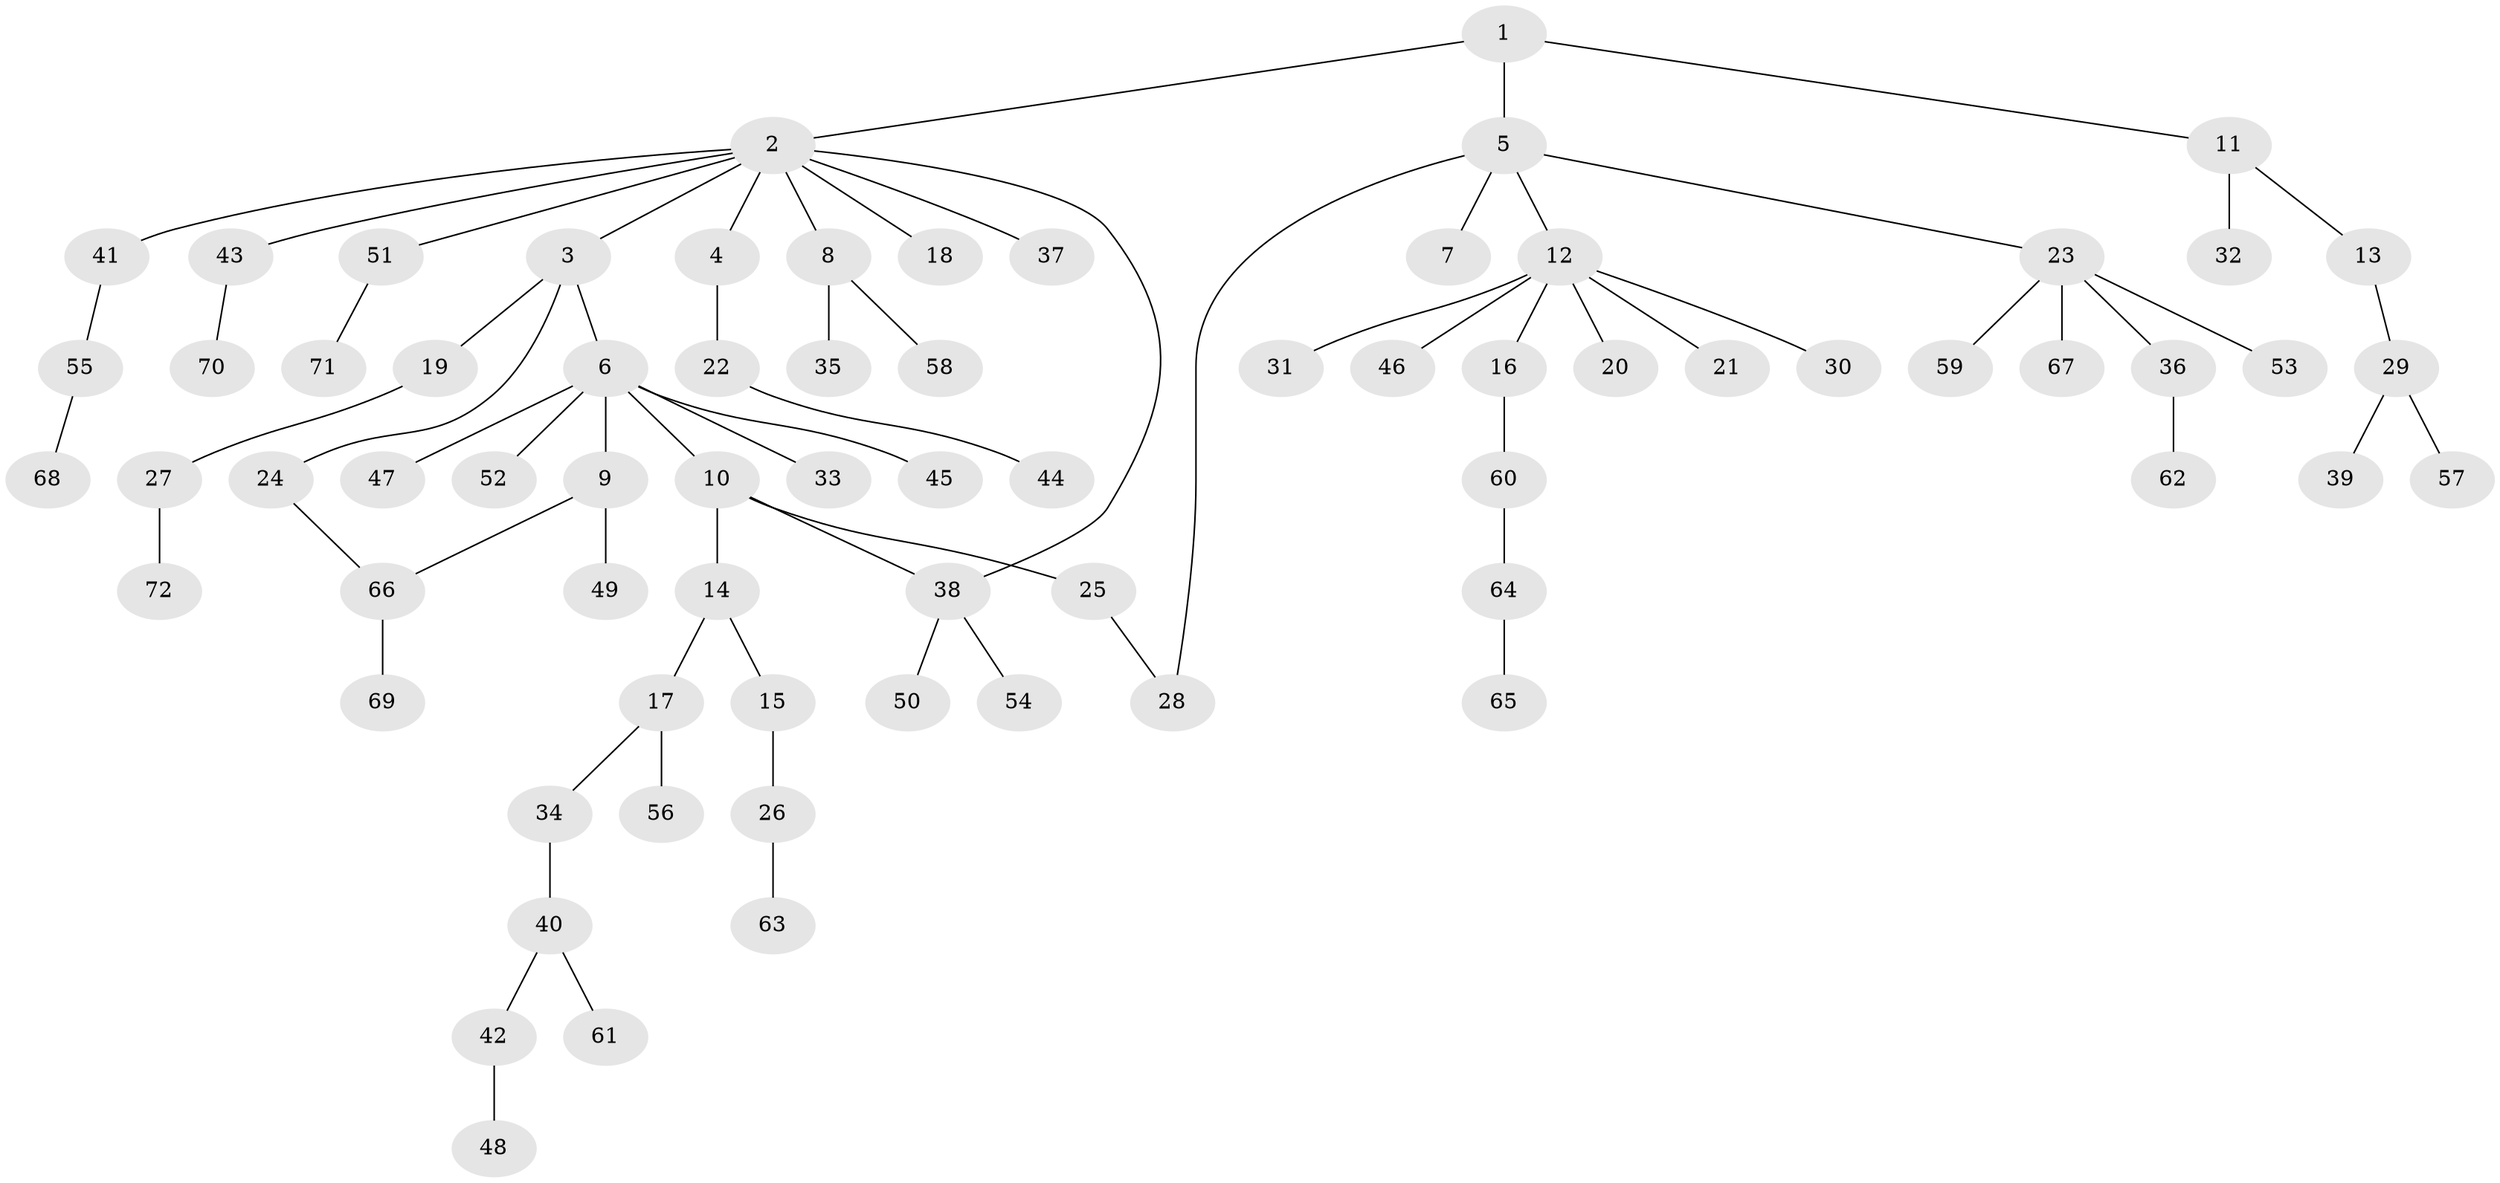 // coarse degree distribution, {1: 0.6388888888888888, 7: 0.027777777777777776, 9: 0.027777777777777776, 11: 0.027777777777777776, 2: 0.2222222222222222, 3: 0.027777777777777776, 5: 0.027777777777777776}
// Generated by graph-tools (version 1.1) at 2025/45/03/04/25 21:45:06]
// undirected, 72 vertices, 74 edges
graph export_dot {
graph [start="1"]
  node [color=gray90,style=filled];
  1;
  2;
  3;
  4;
  5;
  6;
  7;
  8;
  9;
  10;
  11;
  12;
  13;
  14;
  15;
  16;
  17;
  18;
  19;
  20;
  21;
  22;
  23;
  24;
  25;
  26;
  27;
  28;
  29;
  30;
  31;
  32;
  33;
  34;
  35;
  36;
  37;
  38;
  39;
  40;
  41;
  42;
  43;
  44;
  45;
  46;
  47;
  48;
  49;
  50;
  51;
  52;
  53;
  54;
  55;
  56;
  57;
  58;
  59;
  60;
  61;
  62;
  63;
  64;
  65;
  66;
  67;
  68;
  69;
  70;
  71;
  72;
  1 -- 2;
  1 -- 5;
  1 -- 11;
  2 -- 3;
  2 -- 4;
  2 -- 8;
  2 -- 18;
  2 -- 37;
  2 -- 41;
  2 -- 43;
  2 -- 51;
  2 -- 38;
  3 -- 6;
  3 -- 19;
  3 -- 24;
  4 -- 22;
  5 -- 7;
  5 -- 12;
  5 -- 23;
  5 -- 28;
  6 -- 9;
  6 -- 10;
  6 -- 33;
  6 -- 45;
  6 -- 47;
  6 -- 52;
  8 -- 35;
  8 -- 58;
  9 -- 49;
  9 -- 66;
  10 -- 14;
  10 -- 25;
  10 -- 38;
  11 -- 13;
  11 -- 32;
  12 -- 16;
  12 -- 20;
  12 -- 21;
  12 -- 30;
  12 -- 31;
  12 -- 46;
  13 -- 29;
  14 -- 15;
  14 -- 17;
  15 -- 26;
  16 -- 60;
  17 -- 34;
  17 -- 56;
  19 -- 27;
  22 -- 44;
  23 -- 36;
  23 -- 53;
  23 -- 59;
  23 -- 67;
  24 -- 66;
  25 -- 28;
  26 -- 63;
  27 -- 72;
  29 -- 39;
  29 -- 57;
  34 -- 40;
  36 -- 62;
  38 -- 50;
  38 -- 54;
  40 -- 42;
  40 -- 61;
  41 -- 55;
  42 -- 48;
  43 -- 70;
  51 -- 71;
  55 -- 68;
  60 -- 64;
  64 -- 65;
  66 -- 69;
}
